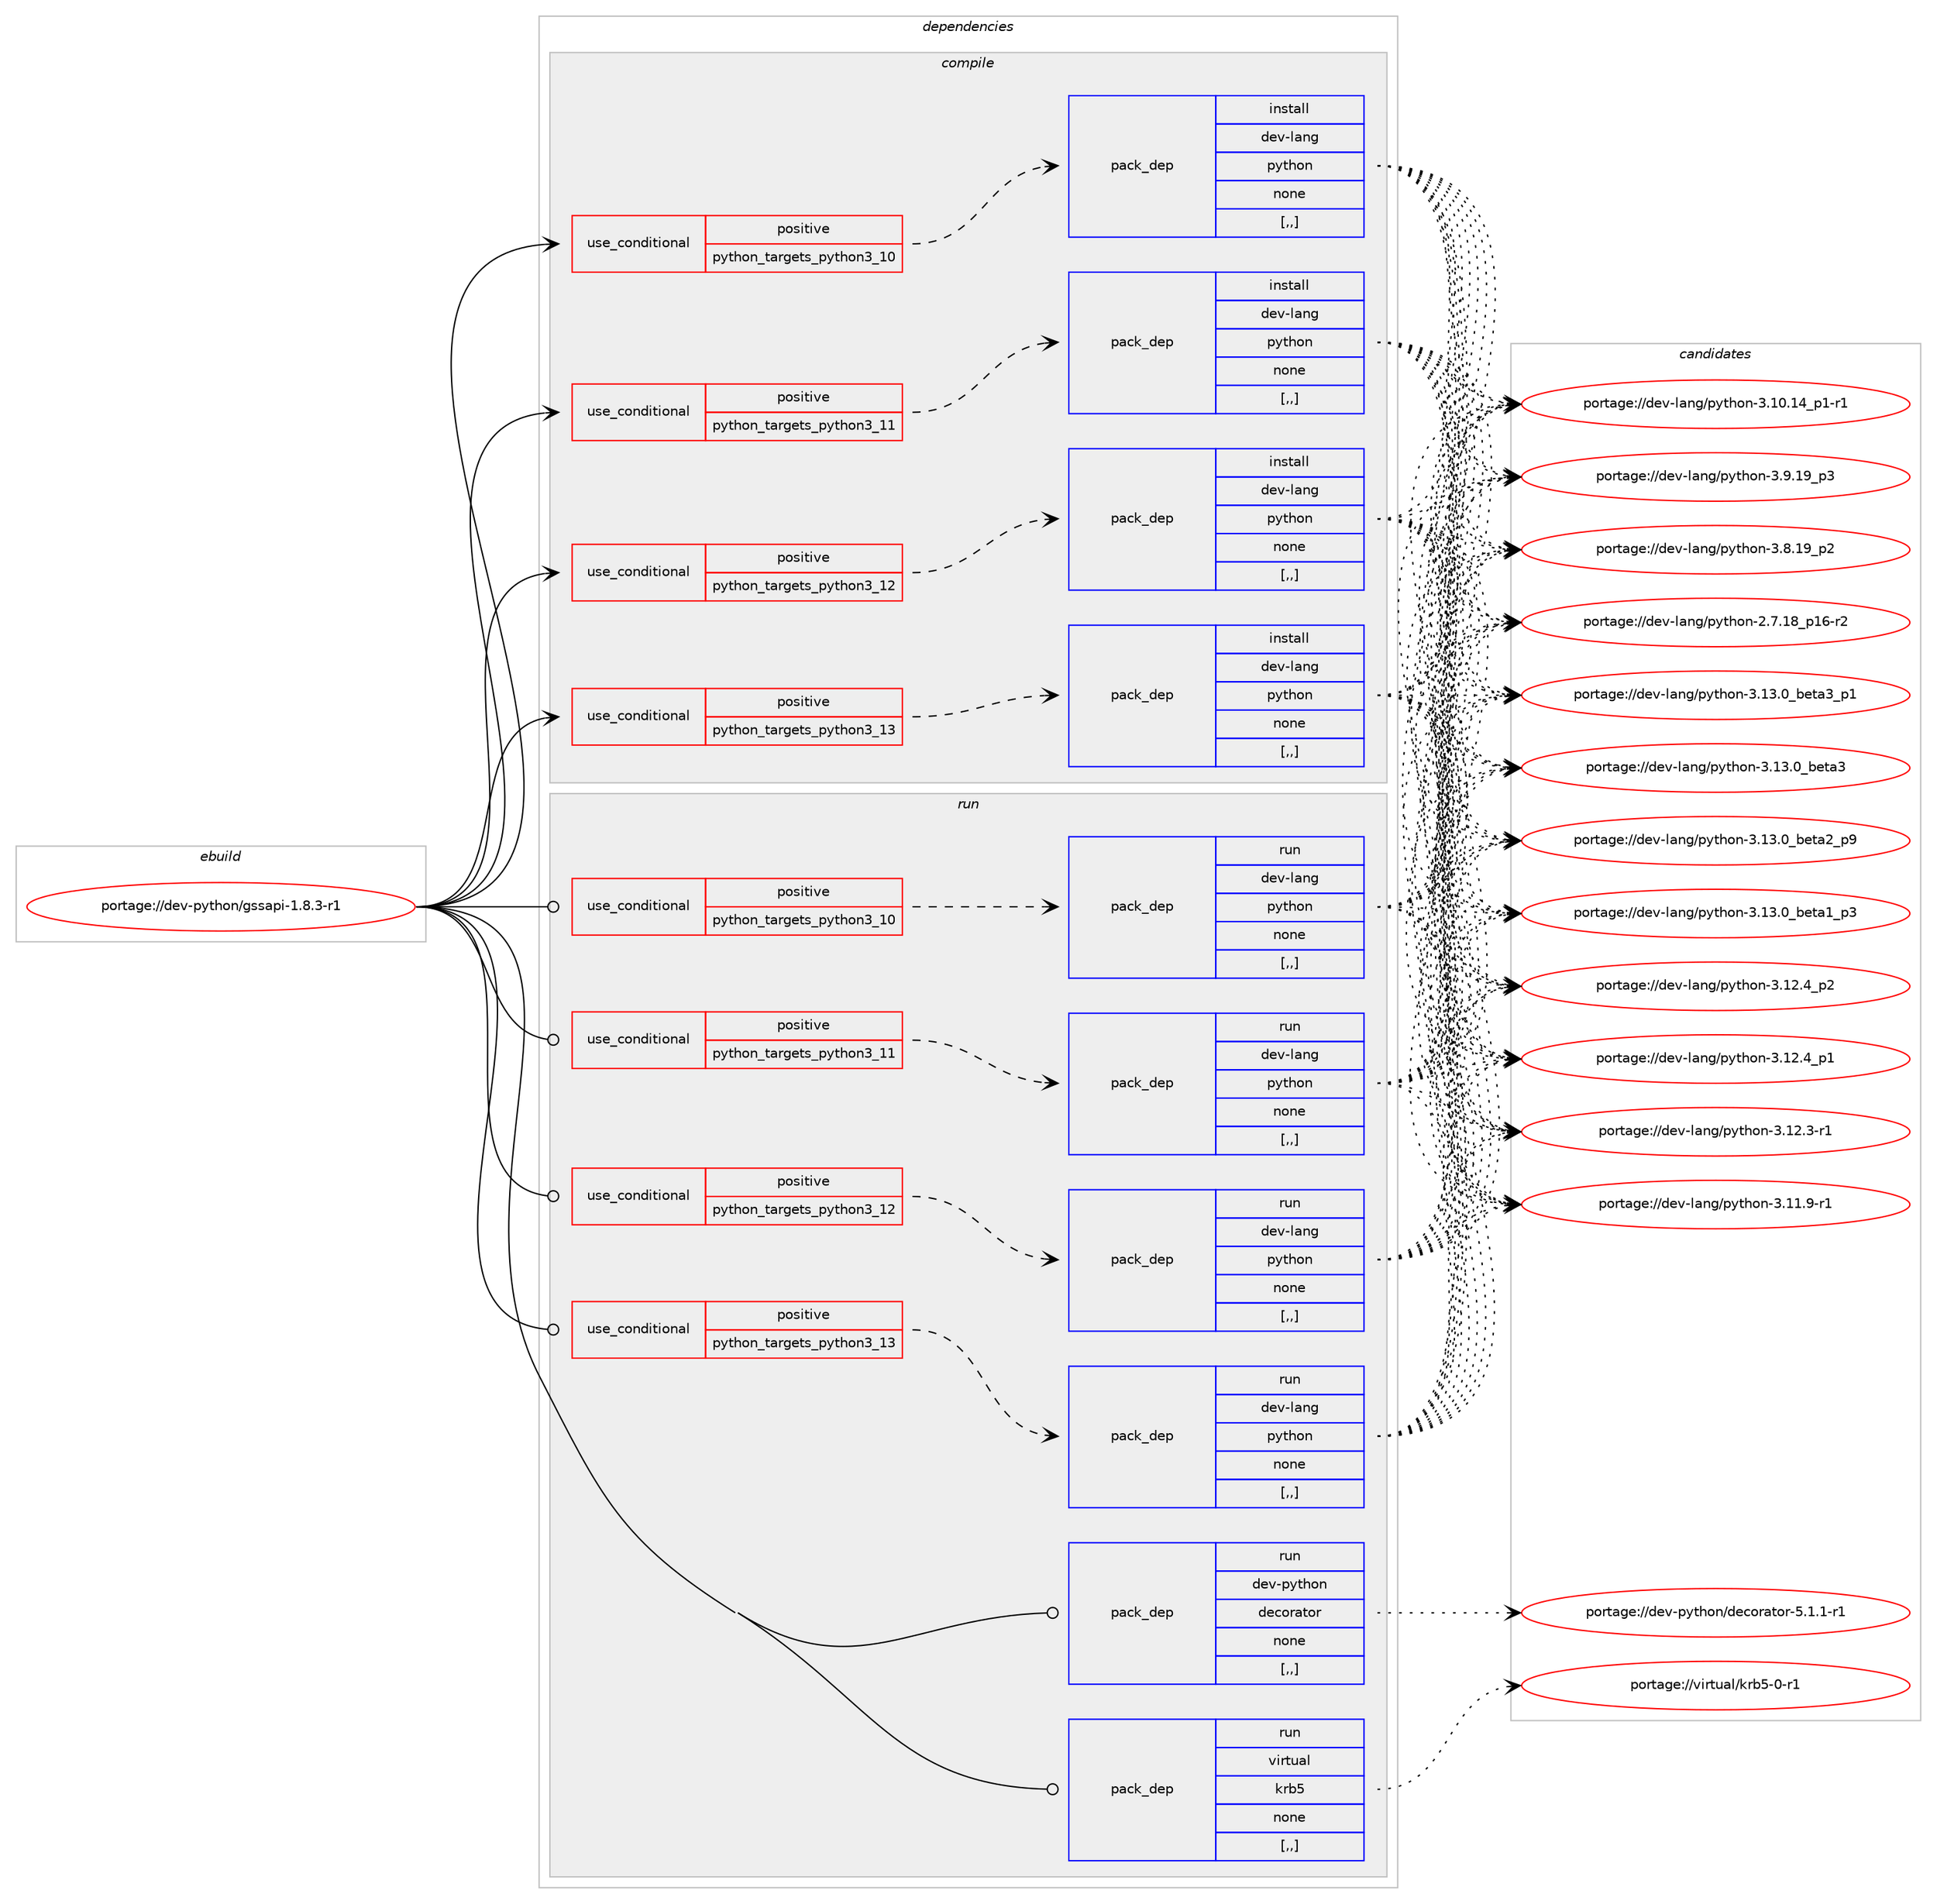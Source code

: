 digraph prolog {

# *************
# Graph options
# *************

newrank=true;
concentrate=true;
compound=true;
graph [rankdir=LR,fontname=Helvetica,fontsize=10,ranksep=1.5];#, ranksep=2.5, nodesep=0.2];
edge  [arrowhead=vee];
node  [fontname=Helvetica,fontsize=10];

# **********
# The ebuild
# **********

subgraph cluster_leftcol {
color=gray;
rank=same;
label=<<i>ebuild</i>>;
id [label="portage://dev-python/gssapi-1.8.3-r1", color=red, width=4, href="../dev-python/gssapi-1.8.3-r1.svg"];
}

# ****************
# The dependencies
# ****************

subgraph cluster_midcol {
color=gray;
label=<<i>dependencies</i>>;
subgraph cluster_compile {
fillcolor="#eeeeee";
style=filled;
label=<<i>compile</i>>;
subgraph cond32821 {
dependency146166 [label=<<TABLE BORDER="0" CELLBORDER="1" CELLSPACING="0" CELLPADDING="4"><TR><TD ROWSPAN="3" CELLPADDING="10">use_conditional</TD></TR><TR><TD>positive</TD></TR><TR><TD>python_targets_python3_10</TD></TR></TABLE>>, shape=none, color=red];
subgraph pack112110 {
dependency146167 [label=<<TABLE BORDER="0" CELLBORDER="1" CELLSPACING="0" CELLPADDING="4" WIDTH="220"><TR><TD ROWSPAN="6" CELLPADDING="30">pack_dep</TD></TR><TR><TD WIDTH="110">install</TD></TR><TR><TD>dev-lang</TD></TR><TR><TD>python</TD></TR><TR><TD>none</TD></TR><TR><TD>[,,]</TD></TR></TABLE>>, shape=none, color=blue];
}
dependency146166:e -> dependency146167:w [weight=20,style="dashed",arrowhead="vee"];
}
id:e -> dependency146166:w [weight=20,style="solid",arrowhead="vee"];
subgraph cond32822 {
dependency146168 [label=<<TABLE BORDER="0" CELLBORDER="1" CELLSPACING="0" CELLPADDING="4"><TR><TD ROWSPAN="3" CELLPADDING="10">use_conditional</TD></TR><TR><TD>positive</TD></TR><TR><TD>python_targets_python3_11</TD></TR></TABLE>>, shape=none, color=red];
subgraph pack112111 {
dependency146169 [label=<<TABLE BORDER="0" CELLBORDER="1" CELLSPACING="0" CELLPADDING="4" WIDTH="220"><TR><TD ROWSPAN="6" CELLPADDING="30">pack_dep</TD></TR><TR><TD WIDTH="110">install</TD></TR><TR><TD>dev-lang</TD></TR><TR><TD>python</TD></TR><TR><TD>none</TD></TR><TR><TD>[,,]</TD></TR></TABLE>>, shape=none, color=blue];
}
dependency146168:e -> dependency146169:w [weight=20,style="dashed",arrowhead="vee"];
}
id:e -> dependency146168:w [weight=20,style="solid",arrowhead="vee"];
subgraph cond32823 {
dependency146170 [label=<<TABLE BORDER="0" CELLBORDER="1" CELLSPACING="0" CELLPADDING="4"><TR><TD ROWSPAN="3" CELLPADDING="10">use_conditional</TD></TR><TR><TD>positive</TD></TR><TR><TD>python_targets_python3_12</TD></TR></TABLE>>, shape=none, color=red];
subgraph pack112112 {
dependency146171 [label=<<TABLE BORDER="0" CELLBORDER="1" CELLSPACING="0" CELLPADDING="4" WIDTH="220"><TR><TD ROWSPAN="6" CELLPADDING="30">pack_dep</TD></TR><TR><TD WIDTH="110">install</TD></TR><TR><TD>dev-lang</TD></TR><TR><TD>python</TD></TR><TR><TD>none</TD></TR><TR><TD>[,,]</TD></TR></TABLE>>, shape=none, color=blue];
}
dependency146170:e -> dependency146171:w [weight=20,style="dashed",arrowhead="vee"];
}
id:e -> dependency146170:w [weight=20,style="solid",arrowhead="vee"];
subgraph cond32824 {
dependency146172 [label=<<TABLE BORDER="0" CELLBORDER="1" CELLSPACING="0" CELLPADDING="4"><TR><TD ROWSPAN="3" CELLPADDING="10">use_conditional</TD></TR><TR><TD>positive</TD></TR><TR><TD>python_targets_python3_13</TD></TR></TABLE>>, shape=none, color=red];
subgraph pack112113 {
dependency146173 [label=<<TABLE BORDER="0" CELLBORDER="1" CELLSPACING="0" CELLPADDING="4" WIDTH="220"><TR><TD ROWSPAN="6" CELLPADDING="30">pack_dep</TD></TR><TR><TD WIDTH="110">install</TD></TR><TR><TD>dev-lang</TD></TR><TR><TD>python</TD></TR><TR><TD>none</TD></TR><TR><TD>[,,]</TD></TR></TABLE>>, shape=none, color=blue];
}
dependency146172:e -> dependency146173:w [weight=20,style="dashed",arrowhead="vee"];
}
id:e -> dependency146172:w [weight=20,style="solid",arrowhead="vee"];
}
subgraph cluster_compileandrun {
fillcolor="#eeeeee";
style=filled;
label=<<i>compile and run</i>>;
}
subgraph cluster_run {
fillcolor="#eeeeee";
style=filled;
label=<<i>run</i>>;
subgraph cond32825 {
dependency146174 [label=<<TABLE BORDER="0" CELLBORDER="1" CELLSPACING="0" CELLPADDING="4"><TR><TD ROWSPAN="3" CELLPADDING="10">use_conditional</TD></TR><TR><TD>positive</TD></TR><TR><TD>python_targets_python3_10</TD></TR></TABLE>>, shape=none, color=red];
subgraph pack112114 {
dependency146175 [label=<<TABLE BORDER="0" CELLBORDER="1" CELLSPACING="0" CELLPADDING="4" WIDTH="220"><TR><TD ROWSPAN="6" CELLPADDING="30">pack_dep</TD></TR><TR><TD WIDTH="110">run</TD></TR><TR><TD>dev-lang</TD></TR><TR><TD>python</TD></TR><TR><TD>none</TD></TR><TR><TD>[,,]</TD></TR></TABLE>>, shape=none, color=blue];
}
dependency146174:e -> dependency146175:w [weight=20,style="dashed",arrowhead="vee"];
}
id:e -> dependency146174:w [weight=20,style="solid",arrowhead="odot"];
subgraph cond32826 {
dependency146176 [label=<<TABLE BORDER="0" CELLBORDER="1" CELLSPACING="0" CELLPADDING="4"><TR><TD ROWSPAN="3" CELLPADDING="10">use_conditional</TD></TR><TR><TD>positive</TD></TR><TR><TD>python_targets_python3_11</TD></TR></TABLE>>, shape=none, color=red];
subgraph pack112115 {
dependency146177 [label=<<TABLE BORDER="0" CELLBORDER="1" CELLSPACING="0" CELLPADDING="4" WIDTH="220"><TR><TD ROWSPAN="6" CELLPADDING="30">pack_dep</TD></TR><TR><TD WIDTH="110">run</TD></TR><TR><TD>dev-lang</TD></TR><TR><TD>python</TD></TR><TR><TD>none</TD></TR><TR><TD>[,,]</TD></TR></TABLE>>, shape=none, color=blue];
}
dependency146176:e -> dependency146177:w [weight=20,style="dashed",arrowhead="vee"];
}
id:e -> dependency146176:w [weight=20,style="solid",arrowhead="odot"];
subgraph cond32827 {
dependency146178 [label=<<TABLE BORDER="0" CELLBORDER="1" CELLSPACING="0" CELLPADDING="4"><TR><TD ROWSPAN="3" CELLPADDING="10">use_conditional</TD></TR><TR><TD>positive</TD></TR><TR><TD>python_targets_python3_12</TD></TR></TABLE>>, shape=none, color=red];
subgraph pack112116 {
dependency146179 [label=<<TABLE BORDER="0" CELLBORDER="1" CELLSPACING="0" CELLPADDING="4" WIDTH="220"><TR><TD ROWSPAN="6" CELLPADDING="30">pack_dep</TD></TR><TR><TD WIDTH="110">run</TD></TR><TR><TD>dev-lang</TD></TR><TR><TD>python</TD></TR><TR><TD>none</TD></TR><TR><TD>[,,]</TD></TR></TABLE>>, shape=none, color=blue];
}
dependency146178:e -> dependency146179:w [weight=20,style="dashed",arrowhead="vee"];
}
id:e -> dependency146178:w [weight=20,style="solid",arrowhead="odot"];
subgraph cond32828 {
dependency146180 [label=<<TABLE BORDER="0" CELLBORDER="1" CELLSPACING="0" CELLPADDING="4"><TR><TD ROWSPAN="3" CELLPADDING="10">use_conditional</TD></TR><TR><TD>positive</TD></TR><TR><TD>python_targets_python3_13</TD></TR></TABLE>>, shape=none, color=red];
subgraph pack112117 {
dependency146181 [label=<<TABLE BORDER="0" CELLBORDER="1" CELLSPACING="0" CELLPADDING="4" WIDTH="220"><TR><TD ROWSPAN="6" CELLPADDING="30">pack_dep</TD></TR><TR><TD WIDTH="110">run</TD></TR><TR><TD>dev-lang</TD></TR><TR><TD>python</TD></TR><TR><TD>none</TD></TR><TR><TD>[,,]</TD></TR></TABLE>>, shape=none, color=blue];
}
dependency146180:e -> dependency146181:w [weight=20,style="dashed",arrowhead="vee"];
}
id:e -> dependency146180:w [weight=20,style="solid",arrowhead="odot"];
subgraph pack112118 {
dependency146182 [label=<<TABLE BORDER="0" CELLBORDER="1" CELLSPACING="0" CELLPADDING="4" WIDTH="220"><TR><TD ROWSPAN="6" CELLPADDING="30">pack_dep</TD></TR><TR><TD WIDTH="110">run</TD></TR><TR><TD>dev-python</TD></TR><TR><TD>decorator</TD></TR><TR><TD>none</TD></TR><TR><TD>[,,]</TD></TR></TABLE>>, shape=none, color=blue];
}
id:e -> dependency146182:w [weight=20,style="solid",arrowhead="odot"];
subgraph pack112119 {
dependency146183 [label=<<TABLE BORDER="0" CELLBORDER="1" CELLSPACING="0" CELLPADDING="4" WIDTH="220"><TR><TD ROWSPAN="6" CELLPADDING="30">pack_dep</TD></TR><TR><TD WIDTH="110">run</TD></TR><TR><TD>virtual</TD></TR><TR><TD>krb5</TD></TR><TR><TD>none</TD></TR><TR><TD>[,,]</TD></TR></TABLE>>, shape=none, color=blue];
}
id:e -> dependency146183:w [weight=20,style="solid",arrowhead="odot"];
}
}

# **************
# The candidates
# **************

subgraph cluster_choices {
rank=same;
color=gray;
label=<<i>candidates</i>>;

subgraph choice112110 {
color=black;
nodesep=1;
choice10010111845108971101034711212111610411111045514649514648959810111697519511249 [label="portage://dev-lang/python-3.13.0_beta3_p1", color=red, width=4,href="../dev-lang/python-3.13.0_beta3_p1.svg"];
choice1001011184510897110103471121211161041111104551464951464895981011169751 [label="portage://dev-lang/python-3.13.0_beta3", color=red, width=4,href="../dev-lang/python-3.13.0_beta3.svg"];
choice10010111845108971101034711212111610411111045514649514648959810111697509511257 [label="portage://dev-lang/python-3.13.0_beta2_p9", color=red, width=4,href="../dev-lang/python-3.13.0_beta2_p9.svg"];
choice10010111845108971101034711212111610411111045514649514648959810111697499511251 [label="portage://dev-lang/python-3.13.0_beta1_p3", color=red, width=4,href="../dev-lang/python-3.13.0_beta1_p3.svg"];
choice100101118451089711010347112121116104111110455146495046529511250 [label="portage://dev-lang/python-3.12.4_p2", color=red, width=4,href="../dev-lang/python-3.12.4_p2.svg"];
choice100101118451089711010347112121116104111110455146495046529511249 [label="portage://dev-lang/python-3.12.4_p1", color=red, width=4,href="../dev-lang/python-3.12.4_p1.svg"];
choice100101118451089711010347112121116104111110455146495046514511449 [label="portage://dev-lang/python-3.12.3-r1", color=red, width=4,href="../dev-lang/python-3.12.3-r1.svg"];
choice100101118451089711010347112121116104111110455146494946574511449 [label="portage://dev-lang/python-3.11.9-r1", color=red, width=4,href="../dev-lang/python-3.11.9-r1.svg"];
choice100101118451089711010347112121116104111110455146494846495295112494511449 [label="portage://dev-lang/python-3.10.14_p1-r1", color=red, width=4,href="../dev-lang/python-3.10.14_p1-r1.svg"];
choice100101118451089711010347112121116104111110455146574649579511251 [label="portage://dev-lang/python-3.9.19_p3", color=red, width=4,href="../dev-lang/python-3.9.19_p3.svg"];
choice100101118451089711010347112121116104111110455146564649579511250 [label="portage://dev-lang/python-3.8.19_p2", color=red, width=4,href="../dev-lang/python-3.8.19_p2.svg"];
choice100101118451089711010347112121116104111110455046554649569511249544511450 [label="portage://dev-lang/python-2.7.18_p16-r2", color=red, width=4,href="../dev-lang/python-2.7.18_p16-r2.svg"];
dependency146167:e -> choice10010111845108971101034711212111610411111045514649514648959810111697519511249:w [style=dotted,weight="100"];
dependency146167:e -> choice1001011184510897110103471121211161041111104551464951464895981011169751:w [style=dotted,weight="100"];
dependency146167:e -> choice10010111845108971101034711212111610411111045514649514648959810111697509511257:w [style=dotted,weight="100"];
dependency146167:e -> choice10010111845108971101034711212111610411111045514649514648959810111697499511251:w [style=dotted,weight="100"];
dependency146167:e -> choice100101118451089711010347112121116104111110455146495046529511250:w [style=dotted,weight="100"];
dependency146167:e -> choice100101118451089711010347112121116104111110455146495046529511249:w [style=dotted,weight="100"];
dependency146167:e -> choice100101118451089711010347112121116104111110455146495046514511449:w [style=dotted,weight="100"];
dependency146167:e -> choice100101118451089711010347112121116104111110455146494946574511449:w [style=dotted,weight="100"];
dependency146167:e -> choice100101118451089711010347112121116104111110455146494846495295112494511449:w [style=dotted,weight="100"];
dependency146167:e -> choice100101118451089711010347112121116104111110455146574649579511251:w [style=dotted,weight="100"];
dependency146167:e -> choice100101118451089711010347112121116104111110455146564649579511250:w [style=dotted,weight="100"];
dependency146167:e -> choice100101118451089711010347112121116104111110455046554649569511249544511450:w [style=dotted,weight="100"];
}
subgraph choice112111 {
color=black;
nodesep=1;
choice10010111845108971101034711212111610411111045514649514648959810111697519511249 [label="portage://dev-lang/python-3.13.0_beta3_p1", color=red, width=4,href="../dev-lang/python-3.13.0_beta3_p1.svg"];
choice1001011184510897110103471121211161041111104551464951464895981011169751 [label="portage://dev-lang/python-3.13.0_beta3", color=red, width=4,href="../dev-lang/python-3.13.0_beta3.svg"];
choice10010111845108971101034711212111610411111045514649514648959810111697509511257 [label="portage://dev-lang/python-3.13.0_beta2_p9", color=red, width=4,href="../dev-lang/python-3.13.0_beta2_p9.svg"];
choice10010111845108971101034711212111610411111045514649514648959810111697499511251 [label="portage://dev-lang/python-3.13.0_beta1_p3", color=red, width=4,href="../dev-lang/python-3.13.0_beta1_p3.svg"];
choice100101118451089711010347112121116104111110455146495046529511250 [label="portage://dev-lang/python-3.12.4_p2", color=red, width=4,href="../dev-lang/python-3.12.4_p2.svg"];
choice100101118451089711010347112121116104111110455146495046529511249 [label="portage://dev-lang/python-3.12.4_p1", color=red, width=4,href="../dev-lang/python-3.12.4_p1.svg"];
choice100101118451089711010347112121116104111110455146495046514511449 [label="portage://dev-lang/python-3.12.3-r1", color=red, width=4,href="../dev-lang/python-3.12.3-r1.svg"];
choice100101118451089711010347112121116104111110455146494946574511449 [label="portage://dev-lang/python-3.11.9-r1", color=red, width=4,href="../dev-lang/python-3.11.9-r1.svg"];
choice100101118451089711010347112121116104111110455146494846495295112494511449 [label="portage://dev-lang/python-3.10.14_p1-r1", color=red, width=4,href="../dev-lang/python-3.10.14_p1-r1.svg"];
choice100101118451089711010347112121116104111110455146574649579511251 [label="portage://dev-lang/python-3.9.19_p3", color=red, width=4,href="../dev-lang/python-3.9.19_p3.svg"];
choice100101118451089711010347112121116104111110455146564649579511250 [label="portage://dev-lang/python-3.8.19_p2", color=red, width=4,href="../dev-lang/python-3.8.19_p2.svg"];
choice100101118451089711010347112121116104111110455046554649569511249544511450 [label="portage://dev-lang/python-2.7.18_p16-r2", color=red, width=4,href="../dev-lang/python-2.7.18_p16-r2.svg"];
dependency146169:e -> choice10010111845108971101034711212111610411111045514649514648959810111697519511249:w [style=dotted,weight="100"];
dependency146169:e -> choice1001011184510897110103471121211161041111104551464951464895981011169751:w [style=dotted,weight="100"];
dependency146169:e -> choice10010111845108971101034711212111610411111045514649514648959810111697509511257:w [style=dotted,weight="100"];
dependency146169:e -> choice10010111845108971101034711212111610411111045514649514648959810111697499511251:w [style=dotted,weight="100"];
dependency146169:e -> choice100101118451089711010347112121116104111110455146495046529511250:w [style=dotted,weight="100"];
dependency146169:e -> choice100101118451089711010347112121116104111110455146495046529511249:w [style=dotted,weight="100"];
dependency146169:e -> choice100101118451089711010347112121116104111110455146495046514511449:w [style=dotted,weight="100"];
dependency146169:e -> choice100101118451089711010347112121116104111110455146494946574511449:w [style=dotted,weight="100"];
dependency146169:e -> choice100101118451089711010347112121116104111110455146494846495295112494511449:w [style=dotted,weight="100"];
dependency146169:e -> choice100101118451089711010347112121116104111110455146574649579511251:w [style=dotted,weight="100"];
dependency146169:e -> choice100101118451089711010347112121116104111110455146564649579511250:w [style=dotted,weight="100"];
dependency146169:e -> choice100101118451089711010347112121116104111110455046554649569511249544511450:w [style=dotted,weight="100"];
}
subgraph choice112112 {
color=black;
nodesep=1;
choice10010111845108971101034711212111610411111045514649514648959810111697519511249 [label="portage://dev-lang/python-3.13.0_beta3_p1", color=red, width=4,href="../dev-lang/python-3.13.0_beta3_p1.svg"];
choice1001011184510897110103471121211161041111104551464951464895981011169751 [label="portage://dev-lang/python-3.13.0_beta3", color=red, width=4,href="../dev-lang/python-3.13.0_beta3.svg"];
choice10010111845108971101034711212111610411111045514649514648959810111697509511257 [label="portage://dev-lang/python-3.13.0_beta2_p9", color=red, width=4,href="../dev-lang/python-3.13.0_beta2_p9.svg"];
choice10010111845108971101034711212111610411111045514649514648959810111697499511251 [label="portage://dev-lang/python-3.13.0_beta1_p3", color=red, width=4,href="../dev-lang/python-3.13.0_beta1_p3.svg"];
choice100101118451089711010347112121116104111110455146495046529511250 [label="portage://dev-lang/python-3.12.4_p2", color=red, width=4,href="../dev-lang/python-3.12.4_p2.svg"];
choice100101118451089711010347112121116104111110455146495046529511249 [label="portage://dev-lang/python-3.12.4_p1", color=red, width=4,href="../dev-lang/python-3.12.4_p1.svg"];
choice100101118451089711010347112121116104111110455146495046514511449 [label="portage://dev-lang/python-3.12.3-r1", color=red, width=4,href="../dev-lang/python-3.12.3-r1.svg"];
choice100101118451089711010347112121116104111110455146494946574511449 [label="portage://dev-lang/python-3.11.9-r1", color=red, width=4,href="../dev-lang/python-3.11.9-r1.svg"];
choice100101118451089711010347112121116104111110455146494846495295112494511449 [label="portage://dev-lang/python-3.10.14_p1-r1", color=red, width=4,href="../dev-lang/python-3.10.14_p1-r1.svg"];
choice100101118451089711010347112121116104111110455146574649579511251 [label="portage://dev-lang/python-3.9.19_p3", color=red, width=4,href="../dev-lang/python-3.9.19_p3.svg"];
choice100101118451089711010347112121116104111110455146564649579511250 [label="portage://dev-lang/python-3.8.19_p2", color=red, width=4,href="../dev-lang/python-3.8.19_p2.svg"];
choice100101118451089711010347112121116104111110455046554649569511249544511450 [label="portage://dev-lang/python-2.7.18_p16-r2", color=red, width=4,href="../dev-lang/python-2.7.18_p16-r2.svg"];
dependency146171:e -> choice10010111845108971101034711212111610411111045514649514648959810111697519511249:w [style=dotted,weight="100"];
dependency146171:e -> choice1001011184510897110103471121211161041111104551464951464895981011169751:w [style=dotted,weight="100"];
dependency146171:e -> choice10010111845108971101034711212111610411111045514649514648959810111697509511257:w [style=dotted,weight="100"];
dependency146171:e -> choice10010111845108971101034711212111610411111045514649514648959810111697499511251:w [style=dotted,weight="100"];
dependency146171:e -> choice100101118451089711010347112121116104111110455146495046529511250:w [style=dotted,weight="100"];
dependency146171:e -> choice100101118451089711010347112121116104111110455146495046529511249:w [style=dotted,weight="100"];
dependency146171:e -> choice100101118451089711010347112121116104111110455146495046514511449:w [style=dotted,weight="100"];
dependency146171:e -> choice100101118451089711010347112121116104111110455146494946574511449:w [style=dotted,weight="100"];
dependency146171:e -> choice100101118451089711010347112121116104111110455146494846495295112494511449:w [style=dotted,weight="100"];
dependency146171:e -> choice100101118451089711010347112121116104111110455146574649579511251:w [style=dotted,weight="100"];
dependency146171:e -> choice100101118451089711010347112121116104111110455146564649579511250:w [style=dotted,weight="100"];
dependency146171:e -> choice100101118451089711010347112121116104111110455046554649569511249544511450:w [style=dotted,weight="100"];
}
subgraph choice112113 {
color=black;
nodesep=1;
choice10010111845108971101034711212111610411111045514649514648959810111697519511249 [label="portage://dev-lang/python-3.13.0_beta3_p1", color=red, width=4,href="../dev-lang/python-3.13.0_beta3_p1.svg"];
choice1001011184510897110103471121211161041111104551464951464895981011169751 [label="portage://dev-lang/python-3.13.0_beta3", color=red, width=4,href="../dev-lang/python-3.13.0_beta3.svg"];
choice10010111845108971101034711212111610411111045514649514648959810111697509511257 [label="portage://dev-lang/python-3.13.0_beta2_p9", color=red, width=4,href="../dev-lang/python-3.13.0_beta2_p9.svg"];
choice10010111845108971101034711212111610411111045514649514648959810111697499511251 [label="portage://dev-lang/python-3.13.0_beta1_p3", color=red, width=4,href="../dev-lang/python-3.13.0_beta1_p3.svg"];
choice100101118451089711010347112121116104111110455146495046529511250 [label="portage://dev-lang/python-3.12.4_p2", color=red, width=4,href="../dev-lang/python-3.12.4_p2.svg"];
choice100101118451089711010347112121116104111110455146495046529511249 [label="portage://dev-lang/python-3.12.4_p1", color=red, width=4,href="../dev-lang/python-3.12.4_p1.svg"];
choice100101118451089711010347112121116104111110455146495046514511449 [label="portage://dev-lang/python-3.12.3-r1", color=red, width=4,href="../dev-lang/python-3.12.3-r1.svg"];
choice100101118451089711010347112121116104111110455146494946574511449 [label="portage://dev-lang/python-3.11.9-r1", color=red, width=4,href="../dev-lang/python-3.11.9-r1.svg"];
choice100101118451089711010347112121116104111110455146494846495295112494511449 [label="portage://dev-lang/python-3.10.14_p1-r1", color=red, width=4,href="../dev-lang/python-3.10.14_p1-r1.svg"];
choice100101118451089711010347112121116104111110455146574649579511251 [label="portage://dev-lang/python-3.9.19_p3", color=red, width=4,href="../dev-lang/python-3.9.19_p3.svg"];
choice100101118451089711010347112121116104111110455146564649579511250 [label="portage://dev-lang/python-3.8.19_p2", color=red, width=4,href="../dev-lang/python-3.8.19_p2.svg"];
choice100101118451089711010347112121116104111110455046554649569511249544511450 [label="portage://dev-lang/python-2.7.18_p16-r2", color=red, width=4,href="../dev-lang/python-2.7.18_p16-r2.svg"];
dependency146173:e -> choice10010111845108971101034711212111610411111045514649514648959810111697519511249:w [style=dotted,weight="100"];
dependency146173:e -> choice1001011184510897110103471121211161041111104551464951464895981011169751:w [style=dotted,weight="100"];
dependency146173:e -> choice10010111845108971101034711212111610411111045514649514648959810111697509511257:w [style=dotted,weight="100"];
dependency146173:e -> choice10010111845108971101034711212111610411111045514649514648959810111697499511251:w [style=dotted,weight="100"];
dependency146173:e -> choice100101118451089711010347112121116104111110455146495046529511250:w [style=dotted,weight="100"];
dependency146173:e -> choice100101118451089711010347112121116104111110455146495046529511249:w [style=dotted,weight="100"];
dependency146173:e -> choice100101118451089711010347112121116104111110455146495046514511449:w [style=dotted,weight="100"];
dependency146173:e -> choice100101118451089711010347112121116104111110455146494946574511449:w [style=dotted,weight="100"];
dependency146173:e -> choice100101118451089711010347112121116104111110455146494846495295112494511449:w [style=dotted,weight="100"];
dependency146173:e -> choice100101118451089711010347112121116104111110455146574649579511251:w [style=dotted,weight="100"];
dependency146173:e -> choice100101118451089711010347112121116104111110455146564649579511250:w [style=dotted,weight="100"];
dependency146173:e -> choice100101118451089711010347112121116104111110455046554649569511249544511450:w [style=dotted,weight="100"];
}
subgraph choice112114 {
color=black;
nodesep=1;
choice10010111845108971101034711212111610411111045514649514648959810111697519511249 [label="portage://dev-lang/python-3.13.0_beta3_p1", color=red, width=4,href="../dev-lang/python-3.13.0_beta3_p1.svg"];
choice1001011184510897110103471121211161041111104551464951464895981011169751 [label="portage://dev-lang/python-3.13.0_beta3", color=red, width=4,href="../dev-lang/python-3.13.0_beta3.svg"];
choice10010111845108971101034711212111610411111045514649514648959810111697509511257 [label="portage://dev-lang/python-3.13.0_beta2_p9", color=red, width=4,href="../dev-lang/python-3.13.0_beta2_p9.svg"];
choice10010111845108971101034711212111610411111045514649514648959810111697499511251 [label="portage://dev-lang/python-3.13.0_beta1_p3", color=red, width=4,href="../dev-lang/python-3.13.0_beta1_p3.svg"];
choice100101118451089711010347112121116104111110455146495046529511250 [label="portage://dev-lang/python-3.12.4_p2", color=red, width=4,href="../dev-lang/python-3.12.4_p2.svg"];
choice100101118451089711010347112121116104111110455146495046529511249 [label="portage://dev-lang/python-3.12.4_p1", color=red, width=4,href="../dev-lang/python-3.12.4_p1.svg"];
choice100101118451089711010347112121116104111110455146495046514511449 [label="portage://dev-lang/python-3.12.3-r1", color=red, width=4,href="../dev-lang/python-3.12.3-r1.svg"];
choice100101118451089711010347112121116104111110455146494946574511449 [label="portage://dev-lang/python-3.11.9-r1", color=red, width=4,href="../dev-lang/python-3.11.9-r1.svg"];
choice100101118451089711010347112121116104111110455146494846495295112494511449 [label="portage://dev-lang/python-3.10.14_p1-r1", color=red, width=4,href="../dev-lang/python-3.10.14_p1-r1.svg"];
choice100101118451089711010347112121116104111110455146574649579511251 [label="portage://dev-lang/python-3.9.19_p3", color=red, width=4,href="../dev-lang/python-3.9.19_p3.svg"];
choice100101118451089711010347112121116104111110455146564649579511250 [label="portage://dev-lang/python-3.8.19_p2", color=red, width=4,href="../dev-lang/python-3.8.19_p2.svg"];
choice100101118451089711010347112121116104111110455046554649569511249544511450 [label="portage://dev-lang/python-2.7.18_p16-r2", color=red, width=4,href="../dev-lang/python-2.7.18_p16-r2.svg"];
dependency146175:e -> choice10010111845108971101034711212111610411111045514649514648959810111697519511249:w [style=dotted,weight="100"];
dependency146175:e -> choice1001011184510897110103471121211161041111104551464951464895981011169751:w [style=dotted,weight="100"];
dependency146175:e -> choice10010111845108971101034711212111610411111045514649514648959810111697509511257:w [style=dotted,weight="100"];
dependency146175:e -> choice10010111845108971101034711212111610411111045514649514648959810111697499511251:w [style=dotted,weight="100"];
dependency146175:e -> choice100101118451089711010347112121116104111110455146495046529511250:w [style=dotted,weight="100"];
dependency146175:e -> choice100101118451089711010347112121116104111110455146495046529511249:w [style=dotted,weight="100"];
dependency146175:e -> choice100101118451089711010347112121116104111110455146495046514511449:w [style=dotted,weight="100"];
dependency146175:e -> choice100101118451089711010347112121116104111110455146494946574511449:w [style=dotted,weight="100"];
dependency146175:e -> choice100101118451089711010347112121116104111110455146494846495295112494511449:w [style=dotted,weight="100"];
dependency146175:e -> choice100101118451089711010347112121116104111110455146574649579511251:w [style=dotted,weight="100"];
dependency146175:e -> choice100101118451089711010347112121116104111110455146564649579511250:w [style=dotted,weight="100"];
dependency146175:e -> choice100101118451089711010347112121116104111110455046554649569511249544511450:w [style=dotted,weight="100"];
}
subgraph choice112115 {
color=black;
nodesep=1;
choice10010111845108971101034711212111610411111045514649514648959810111697519511249 [label="portage://dev-lang/python-3.13.0_beta3_p1", color=red, width=4,href="../dev-lang/python-3.13.0_beta3_p1.svg"];
choice1001011184510897110103471121211161041111104551464951464895981011169751 [label="portage://dev-lang/python-3.13.0_beta3", color=red, width=4,href="../dev-lang/python-3.13.0_beta3.svg"];
choice10010111845108971101034711212111610411111045514649514648959810111697509511257 [label="portage://dev-lang/python-3.13.0_beta2_p9", color=red, width=4,href="../dev-lang/python-3.13.0_beta2_p9.svg"];
choice10010111845108971101034711212111610411111045514649514648959810111697499511251 [label="portage://dev-lang/python-3.13.0_beta1_p3", color=red, width=4,href="../dev-lang/python-3.13.0_beta1_p3.svg"];
choice100101118451089711010347112121116104111110455146495046529511250 [label="portage://dev-lang/python-3.12.4_p2", color=red, width=4,href="../dev-lang/python-3.12.4_p2.svg"];
choice100101118451089711010347112121116104111110455146495046529511249 [label="portage://dev-lang/python-3.12.4_p1", color=red, width=4,href="../dev-lang/python-3.12.4_p1.svg"];
choice100101118451089711010347112121116104111110455146495046514511449 [label="portage://dev-lang/python-3.12.3-r1", color=red, width=4,href="../dev-lang/python-3.12.3-r1.svg"];
choice100101118451089711010347112121116104111110455146494946574511449 [label="portage://dev-lang/python-3.11.9-r1", color=red, width=4,href="../dev-lang/python-3.11.9-r1.svg"];
choice100101118451089711010347112121116104111110455146494846495295112494511449 [label="portage://dev-lang/python-3.10.14_p1-r1", color=red, width=4,href="../dev-lang/python-3.10.14_p1-r1.svg"];
choice100101118451089711010347112121116104111110455146574649579511251 [label="portage://dev-lang/python-3.9.19_p3", color=red, width=4,href="../dev-lang/python-3.9.19_p3.svg"];
choice100101118451089711010347112121116104111110455146564649579511250 [label="portage://dev-lang/python-3.8.19_p2", color=red, width=4,href="../dev-lang/python-3.8.19_p2.svg"];
choice100101118451089711010347112121116104111110455046554649569511249544511450 [label="portage://dev-lang/python-2.7.18_p16-r2", color=red, width=4,href="../dev-lang/python-2.7.18_p16-r2.svg"];
dependency146177:e -> choice10010111845108971101034711212111610411111045514649514648959810111697519511249:w [style=dotted,weight="100"];
dependency146177:e -> choice1001011184510897110103471121211161041111104551464951464895981011169751:w [style=dotted,weight="100"];
dependency146177:e -> choice10010111845108971101034711212111610411111045514649514648959810111697509511257:w [style=dotted,weight="100"];
dependency146177:e -> choice10010111845108971101034711212111610411111045514649514648959810111697499511251:w [style=dotted,weight="100"];
dependency146177:e -> choice100101118451089711010347112121116104111110455146495046529511250:w [style=dotted,weight="100"];
dependency146177:e -> choice100101118451089711010347112121116104111110455146495046529511249:w [style=dotted,weight="100"];
dependency146177:e -> choice100101118451089711010347112121116104111110455146495046514511449:w [style=dotted,weight="100"];
dependency146177:e -> choice100101118451089711010347112121116104111110455146494946574511449:w [style=dotted,weight="100"];
dependency146177:e -> choice100101118451089711010347112121116104111110455146494846495295112494511449:w [style=dotted,weight="100"];
dependency146177:e -> choice100101118451089711010347112121116104111110455146574649579511251:w [style=dotted,weight="100"];
dependency146177:e -> choice100101118451089711010347112121116104111110455146564649579511250:w [style=dotted,weight="100"];
dependency146177:e -> choice100101118451089711010347112121116104111110455046554649569511249544511450:w [style=dotted,weight="100"];
}
subgraph choice112116 {
color=black;
nodesep=1;
choice10010111845108971101034711212111610411111045514649514648959810111697519511249 [label="portage://dev-lang/python-3.13.0_beta3_p1", color=red, width=4,href="../dev-lang/python-3.13.0_beta3_p1.svg"];
choice1001011184510897110103471121211161041111104551464951464895981011169751 [label="portage://dev-lang/python-3.13.0_beta3", color=red, width=4,href="../dev-lang/python-3.13.0_beta3.svg"];
choice10010111845108971101034711212111610411111045514649514648959810111697509511257 [label="portage://dev-lang/python-3.13.0_beta2_p9", color=red, width=4,href="../dev-lang/python-3.13.0_beta2_p9.svg"];
choice10010111845108971101034711212111610411111045514649514648959810111697499511251 [label="portage://dev-lang/python-3.13.0_beta1_p3", color=red, width=4,href="../dev-lang/python-3.13.0_beta1_p3.svg"];
choice100101118451089711010347112121116104111110455146495046529511250 [label="portage://dev-lang/python-3.12.4_p2", color=red, width=4,href="../dev-lang/python-3.12.4_p2.svg"];
choice100101118451089711010347112121116104111110455146495046529511249 [label="portage://dev-lang/python-3.12.4_p1", color=red, width=4,href="../dev-lang/python-3.12.4_p1.svg"];
choice100101118451089711010347112121116104111110455146495046514511449 [label="portage://dev-lang/python-3.12.3-r1", color=red, width=4,href="../dev-lang/python-3.12.3-r1.svg"];
choice100101118451089711010347112121116104111110455146494946574511449 [label="portage://dev-lang/python-3.11.9-r1", color=red, width=4,href="../dev-lang/python-3.11.9-r1.svg"];
choice100101118451089711010347112121116104111110455146494846495295112494511449 [label="portage://dev-lang/python-3.10.14_p1-r1", color=red, width=4,href="../dev-lang/python-3.10.14_p1-r1.svg"];
choice100101118451089711010347112121116104111110455146574649579511251 [label="portage://dev-lang/python-3.9.19_p3", color=red, width=4,href="../dev-lang/python-3.9.19_p3.svg"];
choice100101118451089711010347112121116104111110455146564649579511250 [label="portage://dev-lang/python-3.8.19_p2", color=red, width=4,href="../dev-lang/python-3.8.19_p2.svg"];
choice100101118451089711010347112121116104111110455046554649569511249544511450 [label="portage://dev-lang/python-2.7.18_p16-r2", color=red, width=4,href="../dev-lang/python-2.7.18_p16-r2.svg"];
dependency146179:e -> choice10010111845108971101034711212111610411111045514649514648959810111697519511249:w [style=dotted,weight="100"];
dependency146179:e -> choice1001011184510897110103471121211161041111104551464951464895981011169751:w [style=dotted,weight="100"];
dependency146179:e -> choice10010111845108971101034711212111610411111045514649514648959810111697509511257:w [style=dotted,weight="100"];
dependency146179:e -> choice10010111845108971101034711212111610411111045514649514648959810111697499511251:w [style=dotted,weight="100"];
dependency146179:e -> choice100101118451089711010347112121116104111110455146495046529511250:w [style=dotted,weight="100"];
dependency146179:e -> choice100101118451089711010347112121116104111110455146495046529511249:w [style=dotted,weight="100"];
dependency146179:e -> choice100101118451089711010347112121116104111110455146495046514511449:w [style=dotted,weight="100"];
dependency146179:e -> choice100101118451089711010347112121116104111110455146494946574511449:w [style=dotted,weight="100"];
dependency146179:e -> choice100101118451089711010347112121116104111110455146494846495295112494511449:w [style=dotted,weight="100"];
dependency146179:e -> choice100101118451089711010347112121116104111110455146574649579511251:w [style=dotted,weight="100"];
dependency146179:e -> choice100101118451089711010347112121116104111110455146564649579511250:w [style=dotted,weight="100"];
dependency146179:e -> choice100101118451089711010347112121116104111110455046554649569511249544511450:w [style=dotted,weight="100"];
}
subgraph choice112117 {
color=black;
nodesep=1;
choice10010111845108971101034711212111610411111045514649514648959810111697519511249 [label="portage://dev-lang/python-3.13.0_beta3_p1", color=red, width=4,href="../dev-lang/python-3.13.0_beta3_p1.svg"];
choice1001011184510897110103471121211161041111104551464951464895981011169751 [label="portage://dev-lang/python-3.13.0_beta3", color=red, width=4,href="../dev-lang/python-3.13.0_beta3.svg"];
choice10010111845108971101034711212111610411111045514649514648959810111697509511257 [label="portage://dev-lang/python-3.13.0_beta2_p9", color=red, width=4,href="../dev-lang/python-3.13.0_beta2_p9.svg"];
choice10010111845108971101034711212111610411111045514649514648959810111697499511251 [label="portage://dev-lang/python-3.13.0_beta1_p3", color=red, width=4,href="../dev-lang/python-3.13.0_beta1_p3.svg"];
choice100101118451089711010347112121116104111110455146495046529511250 [label="portage://dev-lang/python-3.12.4_p2", color=red, width=4,href="../dev-lang/python-3.12.4_p2.svg"];
choice100101118451089711010347112121116104111110455146495046529511249 [label="portage://dev-lang/python-3.12.4_p1", color=red, width=4,href="../dev-lang/python-3.12.4_p1.svg"];
choice100101118451089711010347112121116104111110455146495046514511449 [label="portage://dev-lang/python-3.12.3-r1", color=red, width=4,href="../dev-lang/python-3.12.3-r1.svg"];
choice100101118451089711010347112121116104111110455146494946574511449 [label="portage://dev-lang/python-3.11.9-r1", color=red, width=4,href="../dev-lang/python-3.11.9-r1.svg"];
choice100101118451089711010347112121116104111110455146494846495295112494511449 [label="portage://dev-lang/python-3.10.14_p1-r1", color=red, width=4,href="../dev-lang/python-3.10.14_p1-r1.svg"];
choice100101118451089711010347112121116104111110455146574649579511251 [label="portage://dev-lang/python-3.9.19_p3", color=red, width=4,href="../dev-lang/python-3.9.19_p3.svg"];
choice100101118451089711010347112121116104111110455146564649579511250 [label="portage://dev-lang/python-3.8.19_p2", color=red, width=4,href="../dev-lang/python-3.8.19_p2.svg"];
choice100101118451089711010347112121116104111110455046554649569511249544511450 [label="portage://dev-lang/python-2.7.18_p16-r2", color=red, width=4,href="../dev-lang/python-2.7.18_p16-r2.svg"];
dependency146181:e -> choice10010111845108971101034711212111610411111045514649514648959810111697519511249:w [style=dotted,weight="100"];
dependency146181:e -> choice1001011184510897110103471121211161041111104551464951464895981011169751:w [style=dotted,weight="100"];
dependency146181:e -> choice10010111845108971101034711212111610411111045514649514648959810111697509511257:w [style=dotted,weight="100"];
dependency146181:e -> choice10010111845108971101034711212111610411111045514649514648959810111697499511251:w [style=dotted,weight="100"];
dependency146181:e -> choice100101118451089711010347112121116104111110455146495046529511250:w [style=dotted,weight="100"];
dependency146181:e -> choice100101118451089711010347112121116104111110455146495046529511249:w [style=dotted,weight="100"];
dependency146181:e -> choice100101118451089711010347112121116104111110455146495046514511449:w [style=dotted,weight="100"];
dependency146181:e -> choice100101118451089711010347112121116104111110455146494946574511449:w [style=dotted,weight="100"];
dependency146181:e -> choice100101118451089711010347112121116104111110455146494846495295112494511449:w [style=dotted,weight="100"];
dependency146181:e -> choice100101118451089711010347112121116104111110455146574649579511251:w [style=dotted,weight="100"];
dependency146181:e -> choice100101118451089711010347112121116104111110455146564649579511250:w [style=dotted,weight="100"];
dependency146181:e -> choice100101118451089711010347112121116104111110455046554649569511249544511450:w [style=dotted,weight="100"];
}
subgraph choice112118 {
color=black;
nodesep=1;
choice100101118451121211161041111104710010199111114971161111144553464946494511449 [label="portage://dev-python/decorator-5.1.1-r1", color=red, width=4,href="../dev-python/decorator-5.1.1-r1.svg"];
dependency146182:e -> choice100101118451121211161041111104710010199111114971161111144553464946494511449:w [style=dotted,weight="100"];
}
subgraph choice112119 {
color=black;
nodesep=1;
choice1181051141161179710847107114985345484511449 [label="portage://virtual/krb5-0-r1", color=red, width=4,href="../virtual/krb5-0-r1.svg"];
dependency146183:e -> choice1181051141161179710847107114985345484511449:w [style=dotted,weight="100"];
}
}

}
